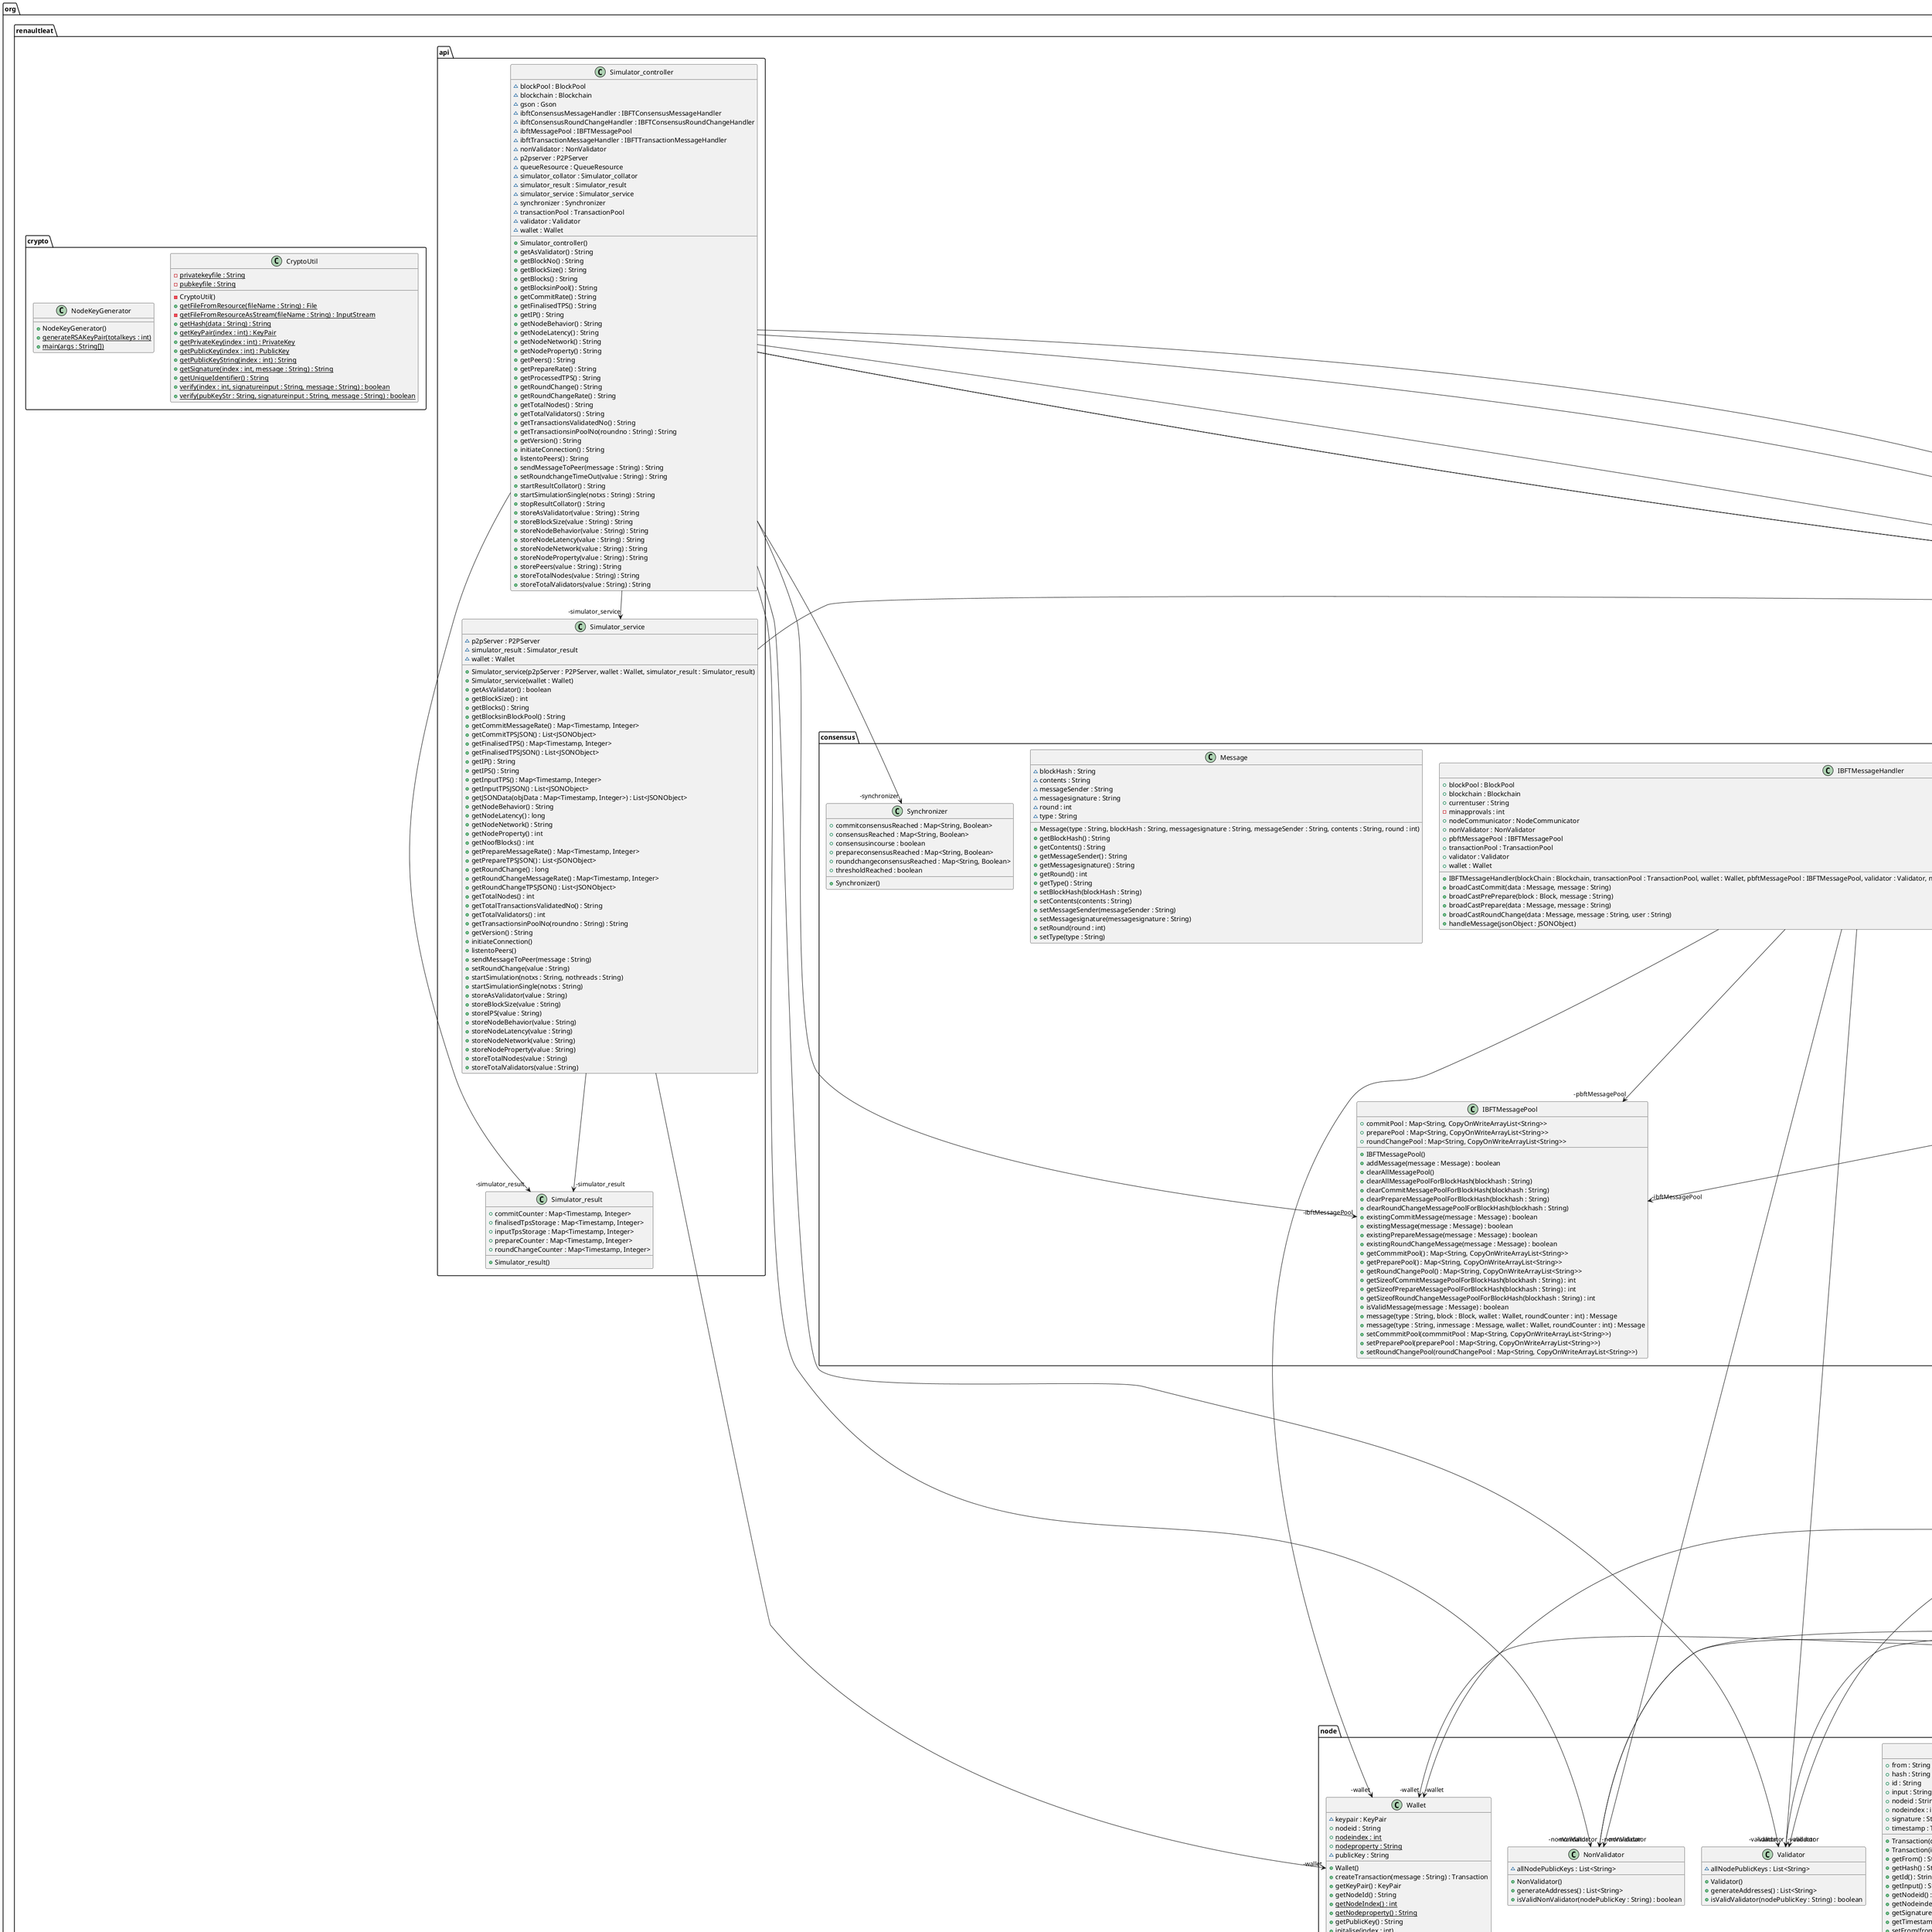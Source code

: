 @startuml
package org.renaultleat.consensus {
  class IBFTMessageHandler {
    + blockPool : BlockPool
    + blockchain : Blockchain
    + currentuser : String
    - minapprovals : int
    + nodeCommunicator : NodeCommunicator
    + nonValidator : NonValidator
    + pbftMessagePool : IBFTMessagePool
    + transactionPool : TransactionPool
    + validator : Validator
    + wallet : Wallet
    + IBFTMessageHandler(blockChain : Blockchain, transactionPool : TransactionPool, wallet : Wallet, pbftMessagePool : IBFTMessagePool, validator : Validator, nonValidator : NonValidator, nodeCommunicator : NodeCommunicator, blockpool : BlockPool, currentuser : String)
    + broadCastCommit(data : Message, message : String)
    + broadCastPrePrepare(block : Block, message : String)
    + broadCastPrepare(data : Message, message : String)
    + broadCastRoundChange(data : Message, message : String, user : String)
    + handleMessage(jsonObject : JSONObject)
  }
  class IBFTMessagePool {
    + commitPool : Map<String, CopyOnWriteArrayList<String>>
    + preparePool : Map<String, CopyOnWriteArrayList<String>>
    + roundChangePool : Map<String, CopyOnWriteArrayList<String>>
    + IBFTMessagePool()
    + addMessage(message : Message) : boolean
    + clearAllMessagePool()
    + clearAllMessagePoolForBlockHash(blockhash : String)
    + clearCommitMessagePoolForBlockHash(blockhash : String)
    + clearPrepareMessagePoolForBlockHash(blockhash : String)
    + clearRoundChangeMessagePoolForBlockHash(blockhash : String)
    + existingCommitMessage(message : Message) : boolean
    + existingMessage(message : Message) : boolean
    + existingPrepareMessage(message : Message) : boolean
    + existingRoundChangeMessage(message : Message) : boolean
    + getCommmitPool() : Map<String, CopyOnWriteArrayList<String>>
    + getPreparePool() : Map<String, CopyOnWriteArrayList<String>>
    + getRoundChangePool() : Map<String, CopyOnWriteArrayList<String>>
    + getSizeofCommitMessagePoolForBlockHash(blockhash : String) : int
    + getSizeofPrepareMessagePoolForBlockHash(blockhash : String) : int
    + getSizeofRoundChangeMessagePoolForBlockHash(blockhash : String) : int
    + isValidMessage(message : Message) : boolean
    + message(type : String, block : Block, wallet : Wallet, roundCounter : int) : Message
    + message(type : String, inmessage : Message, wallet : Wallet, roundCounter : int) : Message
    + setCommmitPool(commmitPool : Map<String, CopyOnWriteArrayList<String>>)
    + setPreparePool(preparePool : Map<String, CopyOnWriteArrayList<String>>)
    + setRoundChangePool(roundChangePool : Map<String, CopyOnWriteArrayList<String>>)
  }
  class Message {
    ~ blockHash : String
    ~ contents : String
    ~ messageSender : String
    ~ messagesignature : String
    ~ round : int
    ~ type : String
    + Message(type : String, blockHash : String, messagesignature : String, messageSender : String, contents : String, round : int)
    + getBlockHash() : String
    + getContents() : String
    + getMessageSender() : String
    + getMessagesignature() : String
    + getRound() : int
    + getType() : String
    + setBlockHash(blockHash : String)
    + setContents(contents : String)
    + setMessageSender(messageSender : String)
    + setMessagesignature(messagesignature : String)
    + setRound(round : int)
    + setType(type : String)
  }
  class Synchronizer {
    + commitconsensusReached : Map<String, Boolean>
    + consensusReached : Map<String, Boolean>
    + consensusincourse : boolean
    + prepareconsensusReached : Map<String, Boolean>
    + roundchangeconsensusReached : Map<String, Boolean>
    + thresholdReached : boolean
    + Synchronizer()
  }
}
package org.renaultleat.network {
  class NetworkTopologyGenerator {
    + NetworkTopologyGenerator()
    + generateRingLatticeTopologyCSV(totalNodeCount : int, meanDegree : int) {static}
    + generateWattsStrogatzTopologyCSV(totalNodeCount : int, meanDegree : int) {static}
    + main(args : String[]) {static}
    + writeToCSV(totalConnectionMap : Map<Integer, Map<Integer, Map<Integer, Boolean>>>, topology : String) {static}
  }
  class P2PServer {
    + blockPool : BlockPool
    + blockchain : Blockchain
    + currentuser : String
    + ibftMessagePool : IBFTMessagePool
    + nodeCommunicator : NodeCommunicator
    + nonValidator : NonValidator
    + queueResource : QueueResource
    + transactionPool : TransactionPool
    + validator : Validator
    + wallet : Wallet
    + P2PServer(blockChain : Blockchain, transactionPool : TransactionPool, wallet : Wallet, ibftMessagePool : IBFTMessagePool, validator : Validator, blockPool : BlockPool, nodeCommunicator : NodeCommunicator, queueResource : QueueResource, nonValidator : NonValidator)
    + P2PServer(blockChain : Blockchain, transactionPool : TransactionPool, wallet : Wallet, ibftMessagePool : IBFTMessagePool, validator : Validator, nonValidator : NonValidator, blockPool : BlockPool, queueResource : QueueResource)
    + communicate(message : String)
    + connect()
    + connectToPeers()
    + getPeerList() : List<String>
    + listenToPeers(user : String, nodeCommunicator : NodeCommunicator, peers : List<String>)
    + startSimulationBroadcast(no_of_transactions : int, no_of_threads : int)
    + startSimulationBroadcastSingle(no_of_transactions : int)
  }
  class QueueResource {
    ~ messageBlockingQueue : BlockingQueue<JSONObject>
    ~ transactionBlockingQueue : BlockingQueue<JSONObject>
    + QueueResource()
    + getMessageBlockingQueue() : BlockingQueue<JSONObject>
    + getTransactionBlockingQueue() : BlockingQueue<JSONObject>
    + setMessageBlockingQueue(messageBlockingQueue : BlockingQueue<JSONObject>)
    + setTransactionBlockingQueue(transactionBlockingQueue : BlockingQueue<JSONObject>)
  }
}
package org.renaultleat.properties {
  class NodeDevProperty {
    + blocksize : int {static}
    + deployed : String {static}
    + ip : String {static}
    + minapprovals : int {static}
    + nodeid : int {static}
    + nodeid_sec : int {static}
    + ports : String {static}
    + totalkeys : int {static}
    + totalnodes : int {static}
    + users : String {static}
    + NodeDevProperty()
  }
  class NodeProperty {
    + blocksize : int {static}
    + deployed : String {static}
    + httpports : String {static}
    + ip : String {static}
    + ips : String {static}
    + isValidator : boolean {static}
    + latency : long {static}
    + minapprovals : int {static}
    + nodeBehavior : int {static}
    + nodeNetwork : String {static}
    + peercount : int {static}
    + peers : String {static}
    + port : String {static}
    + ports : String {static}
    + roundChange : long {static}
    + totalkeys : int {static}
    + totalnodes : int {static}
    + user : String {static}
    + users : String {static}
    + validators : int {static}
    + NodeProperty()
    + getBlockSize() : int {static}
    + getCurrentPort() : int {static}
    + getIP() : String {static}
    + getIPS() : String {static}
    + getPeerCount() : int {static}
    + getPeers() : String {static}
    + getRoundChange() : long {static}
    + getValidators() : int {static}
    + getnodeBehavior() : int {static}
    + getnodeLatency() : long {static}
    + getnodeNetwork() : String {static}
    + gettotalNodes() : int {static}
    + isValidator() : boolean {static}
    + setBlockSize(input : int) {static}
    + setIPS(input : String) {static}
    + setIsValidator(input : boolean) {static}
    + setPeerCount(input : int) {static}
    + setPeers(input : String) {static}
    + setRoundChange(input : long) {static}
    + setValidators(input : int) {static}
    + setnodeBehavior(input : int) {static}
    + setnodeLatency(input : long) {static}
    + setnodeNetwork(input : String) {static}
    + settotalNodes(input : int) {static}
  }
}
package org.renaultleat.node {
  class NonValidator {
    ~ allNodePublicKeys : List<String>
    + NonValidator()
    + generateAddresses() : List<String>
    + isValidNonValidator(nodePublicKey : String) : boolean
  }
  class Transaction {
    + from : String
    + hash : String
    + id : String
    + input : String
    + nodeid : String
    + nodeindex : int
    + signature : String
    + timestamp : Timestamp
    + Transaction(data : String, wallet : Wallet)
    + Transaction(id : String, from : String, nodeId : String, nodeIndex : int, input : String, inputTimestamp : Timestamp, hash : String, signature : String)
    + getFrom() : String
    + getHash() : String
    + getId() : String
    + getInput() : String
    + getNodeid() : String
    + getNodeindex() : int
    + getSignature() : String
    + getTimestamp() : Timestamp
    + setFrom(from : String)
    + setHash(hash : String)
    + setId(id : String)
    + setInput(input : String)
    + setNodeid(nodeid : String)
    + setNodeindex(nodeindex : int)
    + setSignature(signature : String)
    + setTimestamp(timestamp : Timestamp)
    + verifyTransaction(transaction : Transaction) : boolean {static}
  }
  class Validator {
    ~ allNodePublicKeys : List<String>
    + Validator()
    + generateAddresses() : List<String>
    + isValidValidator(nodePublicKey : String) : boolean
  }
  class Wallet {
    ~ keypair : KeyPair
    + nodeid : String
    + nodeindex : int {static}
    + nodeproperty : String {static}
    ~ publicKey : String
    + Wallet()
    + createTransaction(message : String) : Transaction
    + getKeyPair() : KeyPair
    + getNodeId() : String
    + getNodeIndex() : int {static}
    + getNodeproperty() : String {static}
    + getPublicKey() : String
    + initalise(index : int)
    + setnodeproperty(input : String) {static}
    + signData(message : String) : String
  }
}
package org.renaultleat.api {
  class Simulator_controller {
    ~ blockPool : BlockPool
    ~ blockchain : Blockchain
    ~ gson : Gson
    ~ ibftConsensusMessageHandler : IBFTConsensusMessageHandler
    ~ ibftConsensusRoundChangeHandler : IBFTConsensusRoundChangeHandler
    ~ ibftMessagePool : IBFTMessagePool
    ~ ibftTransactionMessageHandler : IBFTTransactionMessageHandler
    ~ nonValidator : NonValidator
    ~ p2pserver : P2PServer
    ~ queueResource : QueueResource
    ~ simulator_collator : Simulator_collator
    ~ simulator_result : Simulator_result
    ~ simulator_service : Simulator_service
    ~ synchronizer : Synchronizer
    ~ transactionPool : TransactionPool
    ~ validator : Validator
    ~ wallet : Wallet
    + Simulator_controller()
    + getAsValidator() : String
    + getBlockNo() : String
    + getBlockSize() : String
    + getBlocks() : String
    + getBlocksinPool() : String
    + getCommitRate() : String
    + getFinalisedTPS() : String
    + getIP() : String
    + getNodeBehavior() : String
    + getNodeLatency() : String
    + getNodeNetwork() : String
    + getNodeProperty() : String
    + getPeers() : String
    + getPrepareRate() : String
    + getProcessedTPS() : String
    + getRoundChange() : String
    + getRoundChangeRate() : String
    + getTotalNodes() : String
    + getTotalValidators() : String
    + getTransactionsValidatedNo() : String
    + getTransactionsinPoolNo(roundno : String) : String
    + getVersion() : String
    + initiateConnection() : String
    + listentoPeers() : String
    + sendMessageToPeer(message : String) : String
    + setRoundchangeTimeOut(value : String) : String
    + startResultCollator() : String
    + startSimulationSingle(notxs : String) : String
    + stopResultCollator() : String
    + storeAsValidator(value : String) : String
    + storeBlockSize(value : String) : String
    + storeNodeBehavior(value : String) : String
    + storeNodeLatency(value : String) : String
    + storeNodeNetwork(value : String) : String
    + storeNodeProperty(value : String) : String
    + storePeers(value : String) : String
    + storeTotalNodes(value : String) : String
    + storeTotalValidators(value : String) : String
  }
  class Simulator_result {
    + commitCounter : Map<Timestamp, Integer>
    + finalisedTpsStorage : Map<Timestamp, Integer>
    + inputTpsStorage : Map<Timestamp, Integer>
    + prepareCounter : Map<Timestamp, Integer>
    + roundChangeCounter : Map<Timestamp, Integer>
    + Simulator_result()
  }
  class Simulator_service {
    ~ p2pServer : P2PServer
    ~ simulator_result : Simulator_result
    ~ wallet : Wallet
    + Simulator_service(p2pServer : P2PServer, wallet : Wallet, simulator_result : Simulator_result)
    + Simulator_service(wallet : Wallet)
    + getAsValidator() : boolean
    + getBlockSize() : int
    + getBlocks() : String
    + getBlocksinBlockPool() : String
    + getCommitMessageRate() : Map<Timestamp, Integer>
    + getCommitTPSJSON() : List<JSONObject>
    + getFinalisedTPS() : Map<Timestamp, Integer>
    + getFinalisedTPSJSON() : List<JSONObject>
    + getIP() : String
    + getIPS() : String
    + getInputTPS() : Map<Timestamp, Integer>
    + getInputTPSJSON() : List<JSONObject>
    + getJSONData(objData : Map<Timestamp, Integer>) : List<JSONObject>
    + getNodeBehavior() : String
    + getNodeLatency() : long
    + getNodeNetwork() : String
    + getNodeProperty() : int
    + getNoofBlocks() : int
    + getPrepareMessageRate() : Map<Timestamp, Integer>
    + getPrepareTPSJSON() : List<JSONObject>
    + getRoundChange() : long
    + getRoundChangeMessageRate() : Map<Timestamp, Integer>
    + getRoundChangeTPSJSON() : List<JSONObject>
    + getTotalNodes() : int
    + getTotalTransactionsValidatedNo() : String
    + getTotalValidators() : int
    + getTransactionsinPoolNo(roundno : String) : String
    + getVersion() : String
    + initiateConnection()
    + listentoPeers()
    + sendMessageToPeer(message : String)
    + setRoundChange(value : String)
    + startSimulation(notxs : String, nothreads : String)
    + startSimulationSingle(notxs : String)
    + storeAsValidator(value : String)
    + storeBlockSize(value : String)
    + storeIPS(value : String)
    + storeNodeBehavior(value : String)
    + storeNodeLatency(value : String)
    + storeNodeNetwork(value : String)
    + storeNodeProperty(value : String)
    + storeTotalNodes(value : String)
    + storeTotalValidators(value : String)
  }
}
package org.renaultleat.crypto {
  class CryptoUtil {
    - privatekeyfile : String {static}
    - pubkeyfile : String {static}
    - CryptoUtil()
    + getFileFromResource(fileName : String) : File {static}
    - getFileFromResourceAsStream(fileName : String) : InputStream {static}
    + getHash(data : String) : String {static}
    + getKeyPair(index : int) : KeyPair {static}
    + getPrivateKey(index : int) : PrivateKey {static}
    + getPublicKey(index : int) : PublicKey {static}
    + getPublicKeyString(index : int) : String {static}
    + getSignature(index : int, message : String) : String {static}
    + getUniqueIdentifier() : String {static}
    + verify(index : int, signatureinput : String, message : String) : boolean {static}
    + verify(pubKeyStr : String, signatureinput : String, message : String) : boolean {static}
  }
  class NodeKeyGenerator {
    + NodeKeyGenerator()
    + generateRSAKeyPair(totalkeys : int) {static}
    + main(args : String[]) {static}
  }
}
package org.renaultleat.chain {
  class Block {
    ~ blocknumber : int
    ~ blocktime : Timestamp
    ~ commitMessageValidators : CopyOnWriteArrayList<String>
    ~ hash : String
    ~ prepareMessageValidators : CopyOnWriteArrayList<String>
    ~ previousblockhash : String
    ~ proposer : String
    ~ roundno : int
    ~ signature : String
    ~ transactions : CopyOnWriteArrayList<Transaction>
    + Block()
    + Block(timestamp : Timestamp, previousblockhash : String, currentblockhash : String, data : CopyOnWriteArrayList<Transaction>, blockproposer : String, signature : String, blocknum : int)
    + createBlock(lastBlock : Block, data : CopyOnWriteArrayList<Transaction>, wallet : Wallet) : Block {static}
    + generateBlockHash(block : Block) : String {static}
    + generateBlockHash(lastblockHash : String, transactions : List<Transaction>) : String {static}
    + generateGenesis() : Block {static}
    + getBlockData() : CopyOnWriteArrayList<Transaction>
    + getBlockDetails() : String
    + getBlockHash() : String
    + getBlockNumber() : int
    + getBlockProposer() : String
    + getBlockSignature() : String
    + getBlockTimestamp() : Timestamp
    + getBlocknumber() : int
    + getBlocktime() : Timestamp
    + getCommitMessages() : CopyOnWriteArrayList<String>
    + getHash() : String
    + getLastBlockHash() : String
    + getPrepareMessages() : CopyOnWriteArrayList<String>
    + getPreviousblockhash() : String
    + getProposer() : String
    + getRoundNo() : int
    + getSignature() : String
    + getTransactions() : CopyOnWriteArrayList<Transaction>
    + setBlocknumber(blocknumber : int)
    + setBlocktime(blocktime : Timestamp)
    + setCommitMessages(commitMessages : CopyOnWriteArrayList<String>)
    + setHash(hash : String)
    + setPrepareMessages(prepareMessages : CopyOnWriteArrayList<String>)
    + setPreviousblockhash(previousblockhash : String)
    + setProposer(proposer : String)
    + setRoundNo(roundno : int)
    + setSignature(signature : String)
    + setTransactions(transactions : CopyOnWriteArrayList<Transaction>)
    + signBlockHash(blockHash : String, wallet : Wallet) : String {static}
    + verifyBlock(block : Block) : boolean {static}
    + verifyProposer(block : Block, proposer : String) : boolean {static}
  }
  class BlockPool {
    + blockIds : CopyOnWriteArrayList<Integer>
    ~ blocks : CopyOnWriteArrayList<Block>
    + BlockPool()
    + addBlock(block : Block)
    + blockExists(inblock : Block) : boolean
    + clearBlockPool()
    + getBlockforHash(blockHash : String) : Block
    + getBlocks() : List<Block>
    + removeBlock(inblockhash : String)
  }
  class Blockchain {
    + blockIds : CopyOnWriteArrayList<Integer>
    ~ chain : CopyOnWriteArrayList<Block>
    ~ nonValidator : NonValidator
    ~ nonValidators : CopyOnWriteArrayList<String>
    + roundCounter : AtomicInteger
    ~ validator : Validator
    ~ validators : CopyOnWriteArrayList<String>
    + Blockchain()
    + Blockchain(validator : Validator, nonValidator : NonValidator)
    + addBlock(block : Block) : Block
    + addUpdatedBlock(hash : String, blockPool : BlockPool, pbftMessagePool : IBFTMessagePool)
    + createBlock(transactions : CopyOnWriteArrayList<Transaction>, wallet : Wallet) : Block
    + getChain() : CopyOnWriteArrayList<Block>
    + getNonValidators() : CopyOnWriteArrayList<String>
    + getProposer() : String
    + getRoundChangeProposer() : String
    + getRoundCounter() : int
    + getValidators() : CopyOnWriteArrayList<String>
    + incrementRoundCounter()
    + isValidBlock(inblock : Block) : boolean
    + setChain(chain : CopyOnWriteArrayList<Block>)
    + setNonValidators(nonValidators : CopyOnWriteArrayList<String>)
    + setRoundCounter(newRoundCounter : int)
    + setValidators(validators : CopyOnWriteArrayList<String>)
  }
  class TransactionPool {
    + blockchain : Blockchain
    + confirmedTransactionIds : CopyOnWriteArrayList<String>
    + roundcounter : AtomicInteger
    + transactionRoundStatus : Map<Integer, Boolean>
    + transactionStorage : Map<Integer, CopyOnWriteArrayList<Transaction>>
    + transactionThreshold : int
    + TransactionPool()
    + addTransaction(transaction : Transaction) : boolean
    + addconfirmedTransactionId(id : String)
    + addconfirmedTransactionIds(ids : List<String>)
    + clearTransactionPool()
    + clearTransactionPoolFromIncomingBlock(roundno : int, intransactions : CopyOnWriteArrayList<Transaction>)
    + confirmedTransactionIdexists(id : String) : boolean
    + confirmedTransactionIdsexists(ids : List<String>) : boolean
    + getTransactionThreshold() : int
    + getTransactions(roundno : int) : CopyOnWriteArrayList<Transaction>
    + setTransactionThreshold(transactionThreshold : int)
    + setTransactions(transactions : CopyOnWriteArrayList<Transaction>, roundno : int)
    + transactionExists(intransaction : Transaction, roundno : int) : boolean
    + verifyTransaction(transaction : Transaction) : boolean
  }
}
Simulator_controller -->  "-nonValidator" NonValidator
Blockchain -->  "-nonValidator" NonValidator
Simulator_service -->  "-p2pServer" P2PServer
Simulator_controller -->  "-blockPool" BlockPool
P2PServer -->  "-queueResource" QueueResource
Block -->  "-transactions" Transaction
TransactionPool -->  "-blockchain" Blockchain
BlockPool -->  "-blocks" Block
Simulator_controller -->  "-transactionPool" TransactionPool
IBFTMessageHandler -->  "-blockPool" BlockPool
Simulator_controller -->  "-queueResource" QueueResource
Simulator_controller -->  "-simulator_result" Simulator_result
P2PServer -->  "-ibftMessagePool" IBFTMessagePool
Simulator_service -->  "-wallet" Wallet
IBFTMessageHandler -->  "-nonValidator" NonValidator
Simulator_service -->  "-simulator_result" Simulator_result
Simulator_controller -->  "-validator" Validator
IBFTMessageHandler -->  "-pbftMessagePool" IBFTMessagePool
Simulator_controller -->  "-synchronizer" Synchronizer
P2PServer -->  "-nonValidator" NonValidator
IBFTMessageHandler -->  "-wallet" Wallet
Simulator_controller -->  "-ibftMessagePool" IBFTMessagePool
P2PServer -->  "-validator" Validator
Blockchain -->  "-validator" Validator
Simulator_controller -->  "-blockchain" Blockchain
Simulator_controller -->  "-p2pserver" P2PServer
P2PServer -->  "-transactionPool" TransactionPool
P2PServer -->  "-wallet" Wallet
IBFTMessageHandler -->  "-blockchain" Blockchain
P2PServer -->  "-blockPool" BlockPool
Simulator_controller -->  "-wallet" Wallet
IBFTMessageHandler -->  "-transactionPool" TransactionPool
Blockchain -->  "-chain" Block
Simulator_controller -->  "-simulator_service" Simulator_service
P2PServer -->  "-blockchain" Blockchain
IBFTMessageHandler -->  "-validator" Validator
@enduml